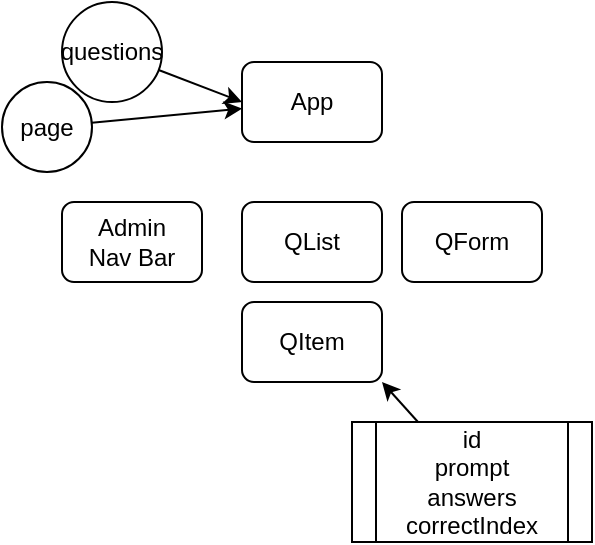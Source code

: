 <mxfile>
    <diagram id="Y6y-GVCEUWWIcgfeBePN" name="Page-1">
        <mxGraphModel dx="389" dy="486" grid="1" gridSize="10" guides="1" tooltips="1" connect="1" arrows="1" fold="1" page="1" pageScale="1" pageWidth="850" pageHeight="1100" math="0" shadow="0">
            <root>
                <mxCell id="0"/>
                <mxCell id="1" parent="0"/>
                <mxCell id="2" value="App" style="rounded=1;whiteSpace=wrap;html=1;" vertex="1" parent="1">
                    <mxGeometry x="160" y="30" width="70" height="40" as="geometry"/>
                </mxCell>
                <mxCell id="4" value="Admin&lt;br&gt;Nav Bar" style="rounded=1;whiteSpace=wrap;html=1;" vertex="1" parent="1">
                    <mxGeometry x="70" y="100" width="70" height="40" as="geometry"/>
                </mxCell>
                <mxCell id="5" value="QItem" style="rounded=1;whiteSpace=wrap;html=1;" vertex="1" parent="1">
                    <mxGeometry x="160" y="150" width="70" height="40" as="geometry"/>
                </mxCell>
                <mxCell id="6" value="QList" style="rounded=1;whiteSpace=wrap;html=1;" vertex="1" parent="1">
                    <mxGeometry x="160" y="100" width="70" height="40" as="geometry"/>
                </mxCell>
                <mxCell id="7" value="QForm" style="rounded=1;whiteSpace=wrap;html=1;" vertex="1" parent="1">
                    <mxGeometry x="240" y="100" width="70" height="40" as="geometry"/>
                </mxCell>
                <mxCell id="15" style="edgeStyle=none;html=1;entryX=0;entryY=0.5;entryDx=0;entryDy=0;" edge="1" parent="1" source="12" target="2">
                    <mxGeometry relative="1" as="geometry"/>
                </mxCell>
                <mxCell id="12" value="questions" style="ellipse;whiteSpace=wrap;html=1;aspect=fixed;" vertex="1" parent="1">
                    <mxGeometry x="70" width="50" height="50" as="geometry"/>
                </mxCell>
                <mxCell id="14" style="edgeStyle=none;html=1;" edge="1" parent="1" source="13" target="2">
                    <mxGeometry relative="1" as="geometry"/>
                </mxCell>
                <mxCell id="13" value="page" style="ellipse;whiteSpace=wrap;html=1;aspect=fixed;" vertex="1" parent="1">
                    <mxGeometry x="40" y="40" width="45" height="45" as="geometry"/>
                </mxCell>
                <mxCell id="17" style="edgeStyle=none;html=1;entryX=1;entryY=1;entryDx=0;entryDy=0;" edge="1" parent="1" source="16" target="5">
                    <mxGeometry relative="1" as="geometry"/>
                </mxCell>
                <mxCell id="16" value="id&lt;br&gt;prompt&lt;br&gt;answers&lt;br&gt;correctIndex" style="shape=process;whiteSpace=wrap;html=1;backgroundOutline=1;" vertex="1" parent="1">
                    <mxGeometry x="215" y="210" width="120" height="60" as="geometry"/>
                </mxCell>
            </root>
        </mxGraphModel>
    </diagram>
</mxfile>